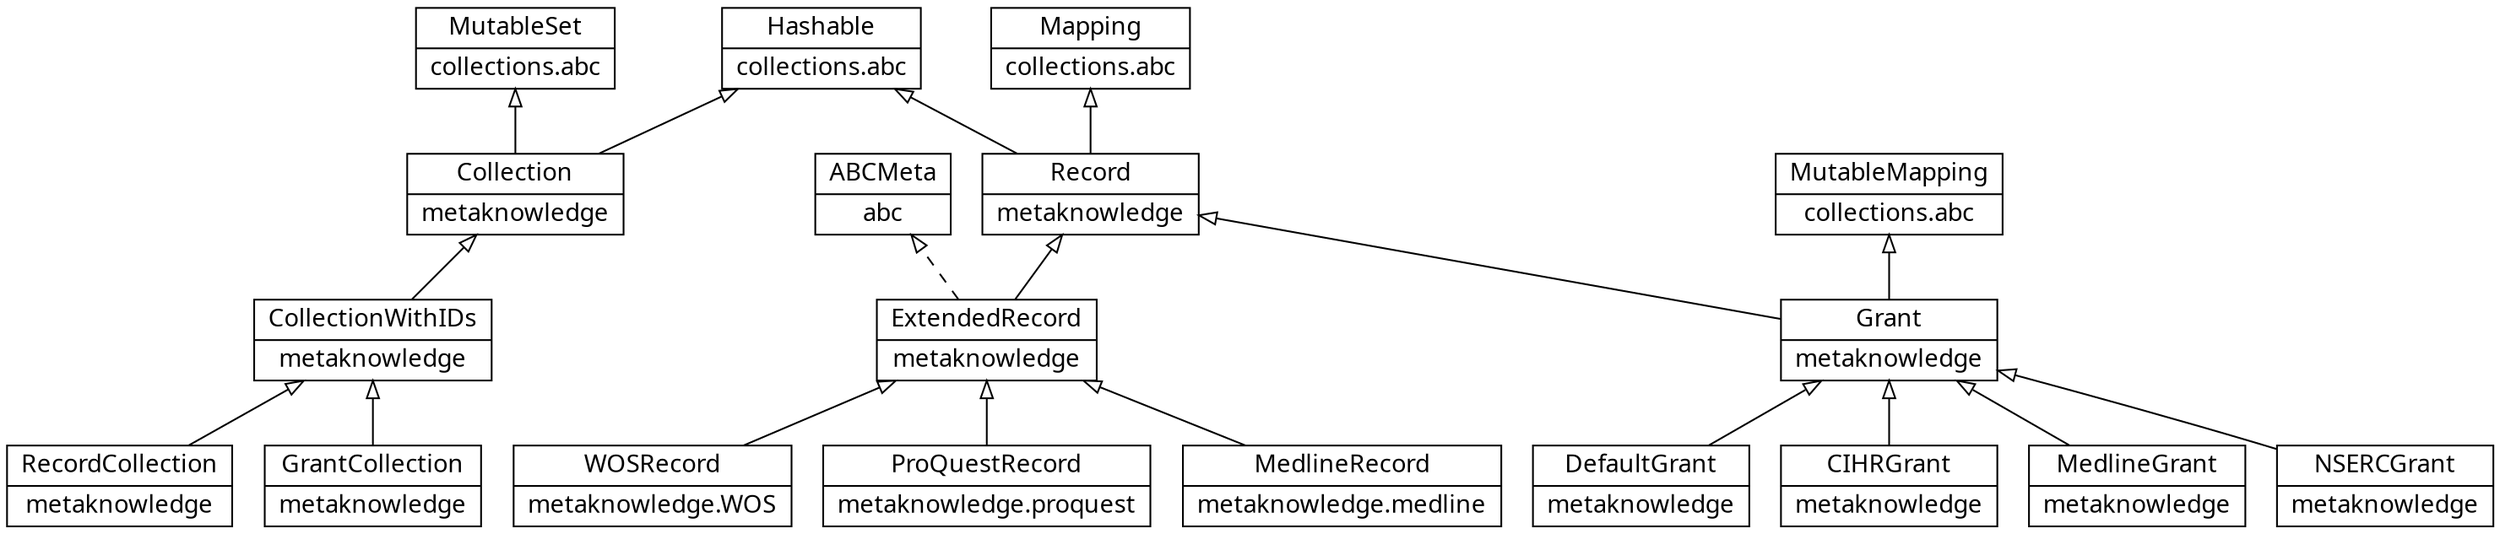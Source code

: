/*
Class diagrams for metaknowledge
*/

digraph Records {
    charset="utf-8";
    rankdir=BT;
    node [shape=record, fontname="Source Code Pro"];
    edge [arrowhead=empty, arrowsize=1];
    /*
    Object [label="{Object|builtin}"];
    */
    Mapping [label="{Mapping|collections.abc}"]
    Hashable [label="{Hashable|collections.abc}"]
    ABCMeta [label="{ABCMeta|abc}"];
    MutableMapping [label="{MutableMapping|collections.abc}"]

    Record [label="{Record|metaknowledge}"];
    ExtendedRecord [label="{ExtendedRecord|metaknowledge}"];
    Grant [label="{Grant|metaknowledge}"];

    DefaultGrant [label="{DefaultGrant|metaknowledge}"];
    CIHRGrant [label="{CIHRGrant|metaknowledge}"];
    MedlineGrant [label="{MedlineGrant|metaknowledge}"];
    NSERCGrant [label="{NSERCGrant|metaknowledge}"];

    WOSRecord [label="{WOSRecord|metaknowledge.WOS}"];
    ProQuestRecord [label="{ProQuestRecord|metaknowledge.proquest}"];
    MedlineRecord [label="{MedlineRecord|metaknowledge.medline}"];

    MutableSet [label="{MutableSet|collections.abc}"];
    Collection [label="{Collection|metaknowledge}"];
    CollectionWithIDs [label="{CollectionWithIDs|metaknowledge}"];
    RecordCollection [label="{RecordCollection|metaknowledge}"];
    GrantCollection [label="{GrantCollection|metaknowledge}"];

    /*
    Mapping -> Object;
    Hashable -> Object;
    */

    Record -> Hashable;
    Record -> Mapping;

    Collection -> MutableSet;
    Collection -> Hashable;

    Grant -> Record;
    Grant -> MutableMapping;

    DefaultGrant -> Grant;
    CIHRGrant -> Grant;
    MedlineGrant -> Grant;
    NSERCGrant -> Grant;

    ExtendedRecord -> ABCMeta [style=dashed];
    ExtendedRecord -> Record;
    WOSRecord -> ExtendedRecord;
    ProQuestRecord -> ExtendedRecord;
    MedlineRecord -> ExtendedRecord;

    CollectionWithIDs -> Collection;
    RecordCollection -> CollectionWithIDs;
    GrantCollection -> CollectionWithIDs;

}

